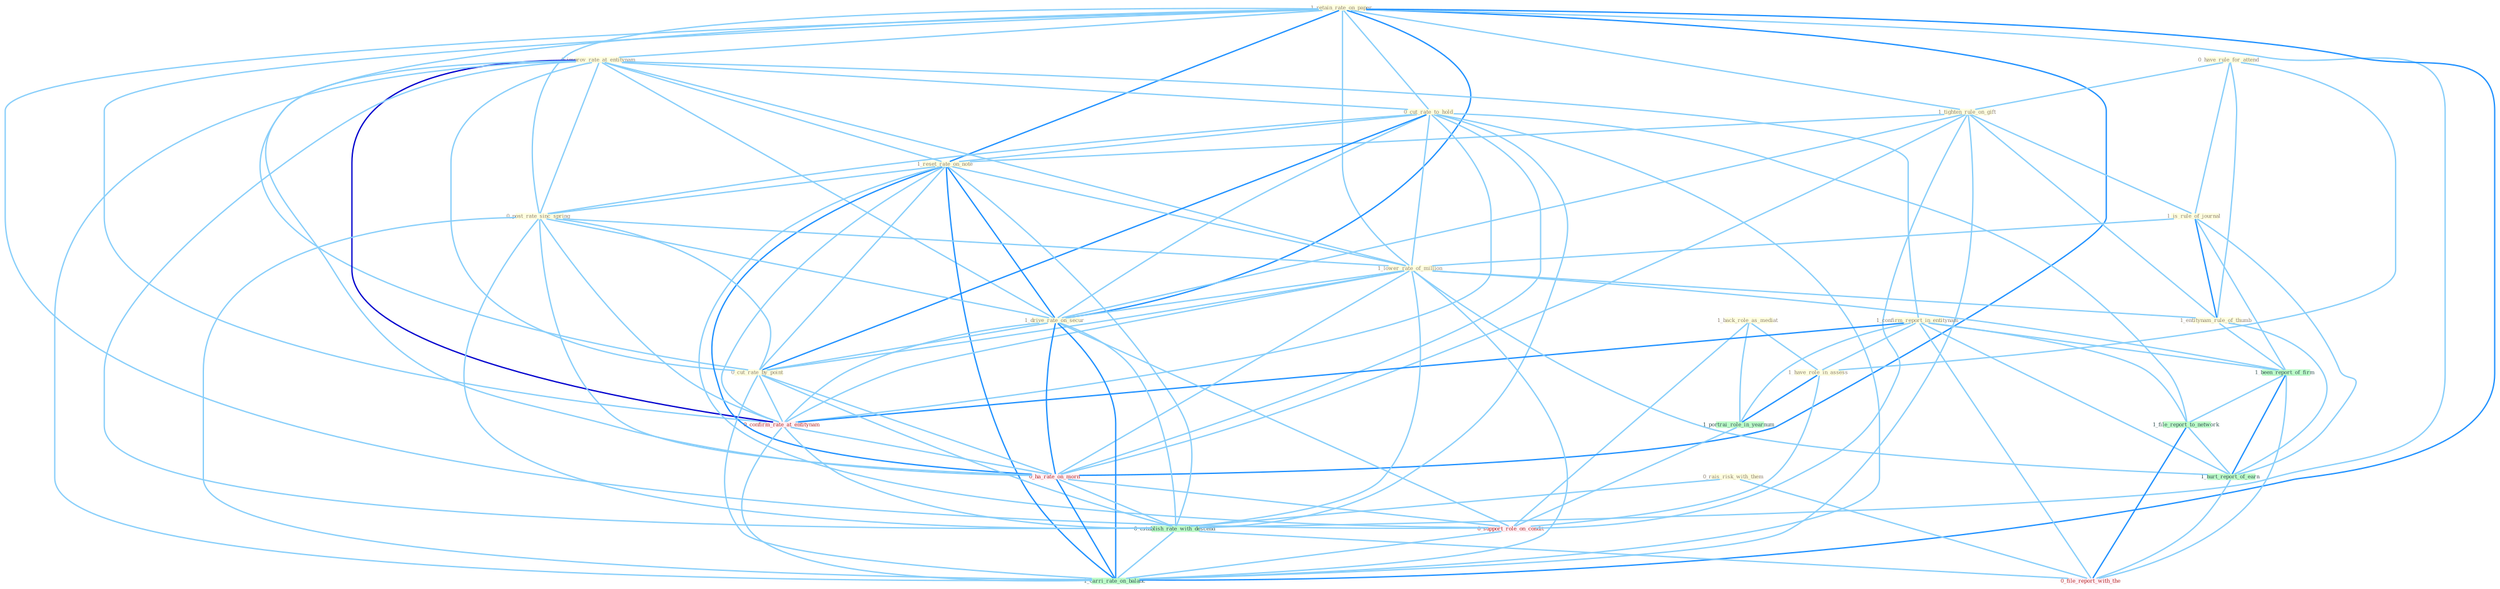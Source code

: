 Graph G{ 
    node
    [shape=polygon,style=filled,width=.5,height=.06,color="#BDFCC9",fixedsize=true,fontsize=4,
    fontcolor="#2f4f4f"];
    {node
    [color="#ffffe0", fontcolor="#8b7d6b"] "1_back_role_as_mediat " "1_retain_rate_on_paper " "0_have_rule_for_attend " "1_tighten_rule_on_gift " "1_is_rule_of_journal " "0_improv_rate_at_entitynam " "0_cut_rate_to_hold " "1_reset_rate_on_note " "1_confirm_report_in_entitynam " "0_post_rate_sinc_spring " "1_lower_rate_of_million " "1_entitynam_rule_of_thumb " "0_rais_risk_with_them " "1_have_role_in_assess " "1_drive_rate_on_secur " "0_cut_rate_by_point "}
{node [color="#fff0f5", fontcolor="#b22222"] "0_confirm_rate_at_entitynam " "0_ha_rate_on_morn " "0_support_role_on_condit " "0_file_report_with_the "}
edge [color="#B0E2FF"];

	"1_back_role_as_mediat " -- "1_have_role_in_assess " [w="1", color="#87cefa" ];
	"1_back_role_as_mediat " -- "1_portrai_role_in_yearnum " [w="1", color="#87cefa" ];
	"1_back_role_as_mediat " -- "0_support_role_on_condit " [w="1", color="#87cefa" ];
	"1_retain_rate_on_paper " -- "1_tighten_rule_on_gift " [w="1", color="#87cefa" ];
	"1_retain_rate_on_paper " -- "0_improv_rate_at_entitynam " [w="1", color="#87cefa" ];
	"1_retain_rate_on_paper " -- "0_cut_rate_to_hold " [w="1", color="#87cefa" ];
	"1_retain_rate_on_paper " -- "1_reset_rate_on_note " [w="2", color="#1e90ff" , len=0.8];
	"1_retain_rate_on_paper " -- "0_post_rate_sinc_spring " [w="1", color="#87cefa" ];
	"1_retain_rate_on_paper " -- "1_lower_rate_of_million " [w="1", color="#87cefa" ];
	"1_retain_rate_on_paper " -- "1_drive_rate_on_secur " [w="2", color="#1e90ff" , len=0.8];
	"1_retain_rate_on_paper " -- "0_cut_rate_by_point " [w="1", color="#87cefa" ];
	"1_retain_rate_on_paper " -- "0_confirm_rate_at_entitynam " [w="1", color="#87cefa" ];
	"1_retain_rate_on_paper " -- "0_ha_rate_on_morn " [w="2", color="#1e90ff" , len=0.8];
	"1_retain_rate_on_paper " -- "0_support_role_on_condit " [w="1", color="#87cefa" ];
	"1_retain_rate_on_paper " -- "0_establish_rate_with_descend " [w="1", color="#87cefa" ];
	"1_retain_rate_on_paper " -- "1_carri_rate_on_balanc " [w="2", color="#1e90ff" , len=0.8];
	"0_have_rule_for_attend " -- "1_tighten_rule_on_gift " [w="1", color="#87cefa" ];
	"0_have_rule_for_attend " -- "1_is_rule_of_journal " [w="1", color="#87cefa" ];
	"0_have_rule_for_attend " -- "1_entitynam_rule_of_thumb " [w="1", color="#87cefa" ];
	"0_have_rule_for_attend " -- "1_have_role_in_assess " [w="1", color="#87cefa" ];
	"1_tighten_rule_on_gift " -- "1_is_rule_of_journal " [w="1", color="#87cefa" ];
	"1_tighten_rule_on_gift " -- "1_reset_rate_on_note " [w="1", color="#87cefa" ];
	"1_tighten_rule_on_gift " -- "1_entitynam_rule_of_thumb " [w="1", color="#87cefa" ];
	"1_tighten_rule_on_gift " -- "1_drive_rate_on_secur " [w="1", color="#87cefa" ];
	"1_tighten_rule_on_gift " -- "0_ha_rate_on_morn " [w="1", color="#87cefa" ];
	"1_tighten_rule_on_gift " -- "0_support_role_on_condit " [w="1", color="#87cefa" ];
	"1_tighten_rule_on_gift " -- "1_carri_rate_on_balanc " [w="1", color="#87cefa" ];
	"1_is_rule_of_journal " -- "1_lower_rate_of_million " [w="1", color="#87cefa" ];
	"1_is_rule_of_journal " -- "1_entitynam_rule_of_thumb " [w="2", color="#1e90ff" , len=0.8];
	"1_is_rule_of_journal " -- "1_been_report_of_firm " [w="1", color="#87cefa" ];
	"1_is_rule_of_journal " -- "1_hurt_report_of_earn " [w="1", color="#87cefa" ];
	"0_improv_rate_at_entitynam " -- "0_cut_rate_to_hold " [w="1", color="#87cefa" ];
	"0_improv_rate_at_entitynam " -- "1_reset_rate_on_note " [w="1", color="#87cefa" ];
	"0_improv_rate_at_entitynam " -- "1_confirm_report_in_entitynam " [w="1", color="#87cefa" ];
	"0_improv_rate_at_entitynam " -- "0_post_rate_sinc_spring " [w="1", color="#87cefa" ];
	"0_improv_rate_at_entitynam " -- "1_lower_rate_of_million " [w="1", color="#87cefa" ];
	"0_improv_rate_at_entitynam " -- "1_drive_rate_on_secur " [w="1", color="#87cefa" ];
	"0_improv_rate_at_entitynam " -- "0_cut_rate_by_point " [w="1", color="#87cefa" ];
	"0_improv_rate_at_entitynam " -- "0_confirm_rate_at_entitynam " [w="3", color="#0000cd" , len=0.6];
	"0_improv_rate_at_entitynam " -- "0_ha_rate_on_morn " [w="1", color="#87cefa" ];
	"0_improv_rate_at_entitynam " -- "0_establish_rate_with_descend " [w="1", color="#87cefa" ];
	"0_improv_rate_at_entitynam " -- "1_carri_rate_on_balanc " [w="1", color="#87cefa" ];
	"0_cut_rate_to_hold " -- "1_reset_rate_on_note " [w="1", color="#87cefa" ];
	"0_cut_rate_to_hold " -- "0_post_rate_sinc_spring " [w="1", color="#87cefa" ];
	"0_cut_rate_to_hold " -- "1_lower_rate_of_million " [w="1", color="#87cefa" ];
	"0_cut_rate_to_hold " -- "1_drive_rate_on_secur " [w="1", color="#87cefa" ];
	"0_cut_rate_to_hold " -- "0_cut_rate_by_point " [w="2", color="#1e90ff" , len=0.8];
	"0_cut_rate_to_hold " -- "0_confirm_rate_at_entitynam " [w="1", color="#87cefa" ];
	"0_cut_rate_to_hold " -- "1_file_report_to_network " [w="1", color="#87cefa" ];
	"0_cut_rate_to_hold " -- "0_ha_rate_on_morn " [w="1", color="#87cefa" ];
	"0_cut_rate_to_hold " -- "0_establish_rate_with_descend " [w="1", color="#87cefa" ];
	"0_cut_rate_to_hold " -- "1_carri_rate_on_balanc " [w="1", color="#87cefa" ];
	"1_reset_rate_on_note " -- "0_post_rate_sinc_spring " [w="1", color="#87cefa" ];
	"1_reset_rate_on_note " -- "1_lower_rate_of_million " [w="1", color="#87cefa" ];
	"1_reset_rate_on_note " -- "1_drive_rate_on_secur " [w="2", color="#1e90ff" , len=0.8];
	"1_reset_rate_on_note " -- "0_cut_rate_by_point " [w="1", color="#87cefa" ];
	"1_reset_rate_on_note " -- "0_confirm_rate_at_entitynam " [w="1", color="#87cefa" ];
	"1_reset_rate_on_note " -- "0_ha_rate_on_morn " [w="2", color="#1e90ff" , len=0.8];
	"1_reset_rate_on_note " -- "0_support_role_on_condit " [w="1", color="#87cefa" ];
	"1_reset_rate_on_note " -- "0_establish_rate_with_descend " [w="1", color="#87cefa" ];
	"1_reset_rate_on_note " -- "1_carri_rate_on_balanc " [w="2", color="#1e90ff" , len=0.8];
	"1_confirm_report_in_entitynam " -- "1_have_role_in_assess " [w="1", color="#87cefa" ];
	"1_confirm_report_in_entitynam " -- "0_confirm_rate_at_entitynam " [w="2", color="#1e90ff" , len=0.8];
	"1_confirm_report_in_entitynam " -- "1_been_report_of_firm " [w="1", color="#87cefa" ];
	"1_confirm_report_in_entitynam " -- "1_file_report_to_network " [w="1", color="#87cefa" ];
	"1_confirm_report_in_entitynam " -- "1_portrai_role_in_yearnum " [w="1", color="#87cefa" ];
	"1_confirm_report_in_entitynam " -- "1_hurt_report_of_earn " [w="1", color="#87cefa" ];
	"1_confirm_report_in_entitynam " -- "0_file_report_with_the " [w="1", color="#87cefa" ];
	"0_post_rate_sinc_spring " -- "1_lower_rate_of_million " [w="1", color="#87cefa" ];
	"0_post_rate_sinc_spring " -- "1_drive_rate_on_secur " [w="1", color="#87cefa" ];
	"0_post_rate_sinc_spring " -- "0_cut_rate_by_point " [w="1", color="#87cefa" ];
	"0_post_rate_sinc_spring " -- "0_confirm_rate_at_entitynam " [w="1", color="#87cefa" ];
	"0_post_rate_sinc_spring " -- "0_ha_rate_on_morn " [w="1", color="#87cefa" ];
	"0_post_rate_sinc_spring " -- "0_establish_rate_with_descend " [w="1", color="#87cefa" ];
	"0_post_rate_sinc_spring " -- "1_carri_rate_on_balanc " [w="1", color="#87cefa" ];
	"1_lower_rate_of_million " -- "1_entitynam_rule_of_thumb " [w="1", color="#87cefa" ];
	"1_lower_rate_of_million " -- "1_drive_rate_on_secur " [w="1", color="#87cefa" ];
	"1_lower_rate_of_million " -- "0_cut_rate_by_point " [w="1", color="#87cefa" ];
	"1_lower_rate_of_million " -- "0_confirm_rate_at_entitynam " [w="1", color="#87cefa" ];
	"1_lower_rate_of_million " -- "1_been_report_of_firm " [w="1", color="#87cefa" ];
	"1_lower_rate_of_million " -- "0_ha_rate_on_morn " [w="1", color="#87cefa" ];
	"1_lower_rate_of_million " -- "1_hurt_report_of_earn " [w="1", color="#87cefa" ];
	"1_lower_rate_of_million " -- "0_establish_rate_with_descend " [w="1", color="#87cefa" ];
	"1_lower_rate_of_million " -- "1_carri_rate_on_balanc " [w="1", color="#87cefa" ];
	"1_entitynam_rule_of_thumb " -- "1_been_report_of_firm " [w="1", color="#87cefa" ];
	"1_entitynam_rule_of_thumb " -- "1_hurt_report_of_earn " [w="1", color="#87cefa" ];
	"0_rais_risk_with_them " -- "0_establish_rate_with_descend " [w="1", color="#87cefa" ];
	"0_rais_risk_with_them " -- "0_file_report_with_the " [w="1", color="#87cefa" ];
	"1_have_role_in_assess " -- "1_portrai_role_in_yearnum " [w="2", color="#1e90ff" , len=0.8];
	"1_have_role_in_assess " -- "0_support_role_on_condit " [w="1", color="#87cefa" ];
	"1_drive_rate_on_secur " -- "0_cut_rate_by_point " [w="1", color="#87cefa" ];
	"1_drive_rate_on_secur " -- "0_confirm_rate_at_entitynam " [w="1", color="#87cefa" ];
	"1_drive_rate_on_secur " -- "0_ha_rate_on_morn " [w="2", color="#1e90ff" , len=0.8];
	"1_drive_rate_on_secur " -- "0_support_role_on_condit " [w="1", color="#87cefa" ];
	"1_drive_rate_on_secur " -- "0_establish_rate_with_descend " [w="1", color="#87cefa" ];
	"1_drive_rate_on_secur " -- "1_carri_rate_on_balanc " [w="2", color="#1e90ff" , len=0.8];
	"0_cut_rate_by_point " -- "0_confirm_rate_at_entitynam " [w="1", color="#87cefa" ];
	"0_cut_rate_by_point " -- "0_ha_rate_on_morn " [w="1", color="#87cefa" ];
	"0_cut_rate_by_point " -- "0_establish_rate_with_descend " [w="1", color="#87cefa" ];
	"0_cut_rate_by_point " -- "1_carri_rate_on_balanc " [w="1", color="#87cefa" ];
	"0_confirm_rate_at_entitynam " -- "0_ha_rate_on_morn " [w="1", color="#87cefa" ];
	"0_confirm_rate_at_entitynam " -- "0_establish_rate_with_descend " [w="1", color="#87cefa" ];
	"0_confirm_rate_at_entitynam " -- "1_carri_rate_on_balanc " [w="1", color="#87cefa" ];
	"1_been_report_of_firm " -- "1_file_report_to_network " [w="1", color="#87cefa" ];
	"1_been_report_of_firm " -- "1_hurt_report_of_earn " [w="2", color="#1e90ff" , len=0.8];
	"1_been_report_of_firm " -- "0_file_report_with_the " [w="1", color="#87cefa" ];
	"1_file_report_to_network " -- "1_hurt_report_of_earn " [w="1", color="#87cefa" ];
	"1_file_report_to_network " -- "0_file_report_with_the " [w="2", color="#1e90ff" , len=0.8];
	"1_portrai_role_in_yearnum " -- "0_support_role_on_condit " [w="1", color="#87cefa" ];
	"0_ha_rate_on_morn " -- "0_support_role_on_condit " [w="1", color="#87cefa" ];
	"0_ha_rate_on_morn " -- "0_establish_rate_with_descend " [w="1", color="#87cefa" ];
	"0_ha_rate_on_morn " -- "1_carri_rate_on_balanc " [w="2", color="#1e90ff" , len=0.8];
	"1_hurt_report_of_earn " -- "0_file_report_with_the " [w="1", color="#87cefa" ];
	"0_support_role_on_condit " -- "1_carri_rate_on_balanc " [w="1", color="#87cefa" ];
	"0_establish_rate_with_descend " -- "1_carri_rate_on_balanc " [w="1", color="#87cefa" ];
	"0_establish_rate_with_descend " -- "0_file_report_with_the " [w="1", color="#87cefa" ];
}